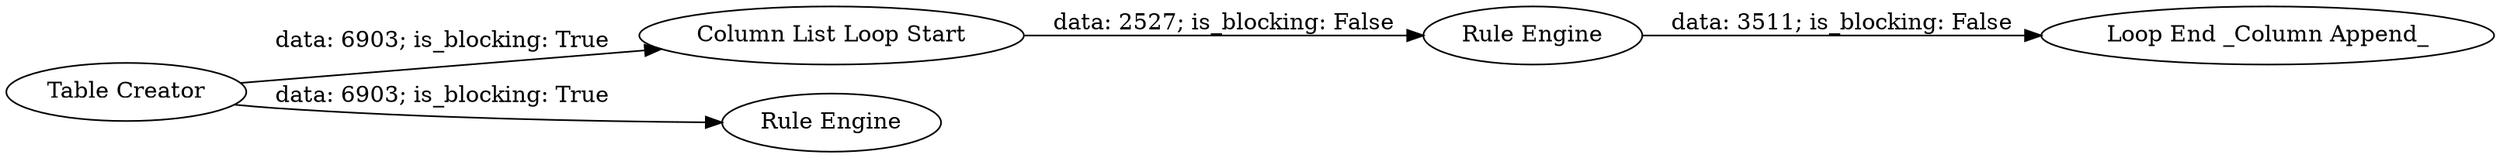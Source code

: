 digraph {
	"925139210800672843_1124" [label="Column List Loop Start"]
	"925139210800672843_1" [label="Table Creator"]
	"925139210800672843_1125" [label="Rule Engine"]
	"925139210800672843_1126" [label="Loop End _Column Append_"]
	"925139210800672843_1123" [label="Rule Engine"]
	"925139210800672843_1" -> "925139210800672843_1124" [label="data: 6903; is_blocking: True"]
	"925139210800672843_1124" -> "925139210800672843_1125" [label="data: 2527; is_blocking: False"]
	"925139210800672843_1125" -> "925139210800672843_1126" [label="data: 3511; is_blocking: False"]
	"925139210800672843_1" -> "925139210800672843_1123" [label="data: 6903; is_blocking: True"]
	rankdir=LR
}
